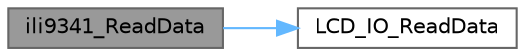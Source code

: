 digraph "ili9341_ReadData"
{
 // LATEX_PDF_SIZE
  bgcolor="transparent";
  edge [fontname=Helvetica,fontsize=10,labelfontname=Helvetica,labelfontsize=10];
  node [fontname=Helvetica,fontsize=10,shape=box,height=0.2,width=0.4];
  rankdir="LR";
  Node1 [id="Node000001",label="ili9341_ReadData",height=0.2,width=0.4,color="gray40", fillcolor="grey60", style="filled", fontcolor="black",tooltip="Reads the selected LCD Register."];
  Node1 -> Node2 [id="edge2_Node000001_Node000002",color="steelblue1",style="solid",tooltip=" "];
  Node2 [id="Node000002",label="LCD_IO_ReadData",height=0.2,width=0.4,color="grey40", fillcolor="white", style="filled",URL="$group___i_l_i9341___exported___functions.html#ga10fd152b0ec2326173d80e922d8635fc",tooltip="Reads register value."];
}
